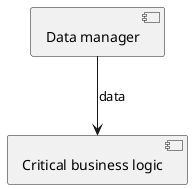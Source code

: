 @startuml

[Data manager] as DataMgr
[Critical business logic] as BL

DataMgr --> BL : data

@enduml